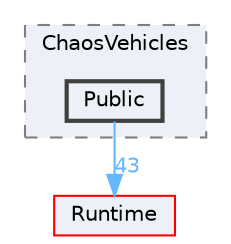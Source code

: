 digraph "Public"
{
 // INTERACTIVE_SVG=YES
 // LATEX_PDF_SIZE
  bgcolor="transparent";
  edge [fontname=Helvetica,fontsize=10,labelfontname=Helvetica,labelfontsize=10];
  node [fontname=Helvetica,fontsize=10,shape=box,height=0.2,width=0.4];
  compound=true
  subgraph clusterdir_245e4481f68e06f7a7d463910ecae29a {
    graph [ bgcolor="#edf0f7", pencolor="grey50", label="ChaosVehicles", fontname=Helvetica,fontsize=10 style="filled,dashed", URL="dir_245e4481f68e06f7a7d463910ecae29a.html",tooltip=""]
  dir_ee7935bc1d10300b4be76bb19acc85a5 [label="Public", fillcolor="#edf0f7", color="grey25", style="filled,bold", URL="dir_ee7935bc1d10300b4be76bb19acc85a5.html",tooltip=""];
  }
  dir_7536b172fbd480bfd146a1b1acd6856b [label="Runtime", fillcolor="#edf0f7", color="red", style="filled", URL="dir_7536b172fbd480bfd146a1b1acd6856b.html",tooltip=""];
  dir_ee7935bc1d10300b4be76bb19acc85a5->dir_7536b172fbd480bfd146a1b1acd6856b [headlabel="43", labeldistance=1.5 headhref="dir_000809_000984.html" href="dir_000809_000984.html" color="steelblue1" fontcolor="steelblue1"];
}
